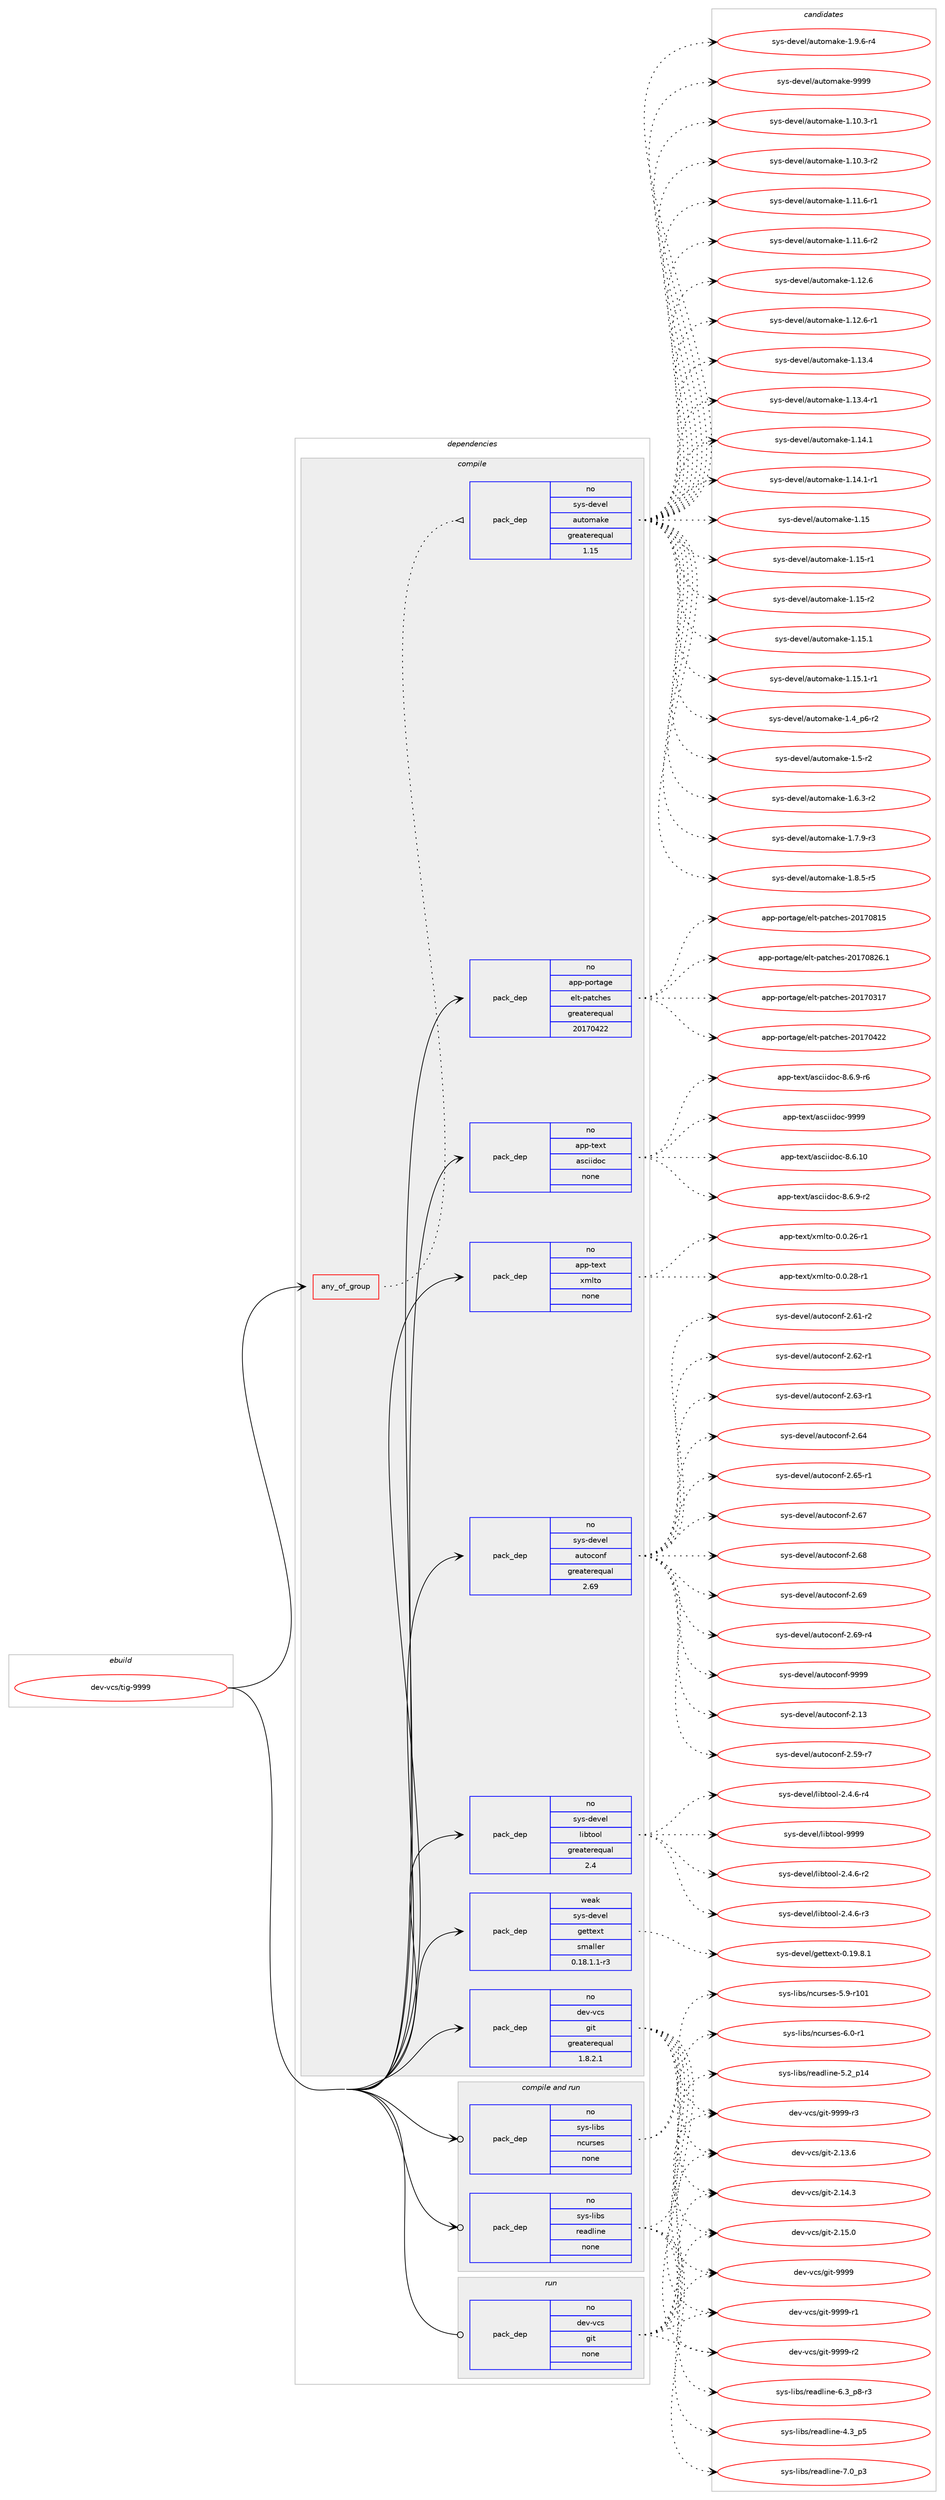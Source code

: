 digraph prolog {

# *************
# Graph options
# *************

newrank=true;
concentrate=true;
compound=true;
graph [rankdir=LR,fontname=Helvetica,fontsize=10,ranksep=1.5];#, ranksep=2.5, nodesep=0.2];
edge  [arrowhead=vee];
node  [fontname=Helvetica,fontsize=10];

# **********
# The ebuild
# **********

subgraph cluster_leftcol {
color=gray;
rank=same;
label=<<i>ebuild</i>>;
id [label="dev-vcs/tig-9999", color=red, width=4, href="../dev-vcs/tig-9999.svg"];
}

# ****************
# The dependencies
# ****************

subgraph cluster_midcol {
color=gray;
label=<<i>dependencies</i>>;
subgraph cluster_compile {
fillcolor="#eeeeee";
style=filled;
label=<<i>compile</i>>;
subgraph any4285 {
dependency292168 [label=<<TABLE BORDER="0" CELLBORDER="1" CELLSPACING="0" CELLPADDING="4"><TR><TD CELLPADDING="10">any_of_group</TD></TR></TABLE>>, shape=none, color=red];subgraph pack208287 {
dependency292169 [label=<<TABLE BORDER="0" CELLBORDER="1" CELLSPACING="0" CELLPADDING="4" WIDTH="220"><TR><TD ROWSPAN="6" CELLPADDING="30">pack_dep</TD></TR><TR><TD WIDTH="110">no</TD></TR><TR><TD>sys-devel</TD></TR><TR><TD>automake</TD></TR><TR><TD>greaterequal</TD></TR><TR><TD>1.15</TD></TR></TABLE>>, shape=none, color=blue];
}
dependency292168:e -> dependency292169:w [weight=20,style="dotted",arrowhead="oinv"];
}
id:e -> dependency292168:w [weight=20,style="solid",arrowhead="vee"];
subgraph pack208288 {
dependency292170 [label=<<TABLE BORDER="0" CELLBORDER="1" CELLSPACING="0" CELLPADDING="4" WIDTH="220"><TR><TD ROWSPAN="6" CELLPADDING="30">pack_dep</TD></TR><TR><TD WIDTH="110">no</TD></TR><TR><TD>app-portage</TD></TR><TR><TD>elt-patches</TD></TR><TR><TD>greaterequal</TD></TR><TR><TD>20170422</TD></TR></TABLE>>, shape=none, color=blue];
}
id:e -> dependency292170:w [weight=20,style="solid",arrowhead="vee"];
subgraph pack208289 {
dependency292171 [label=<<TABLE BORDER="0" CELLBORDER="1" CELLSPACING="0" CELLPADDING="4" WIDTH="220"><TR><TD ROWSPAN="6" CELLPADDING="30">pack_dep</TD></TR><TR><TD WIDTH="110">no</TD></TR><TR><TD>app-text</TD></TR><TR><TD>asciidoc</TD></TR><TR><TD>none</TD></TR><TR><TD></TD></TR></TABLE>>, shape=none, color=blue];
}
id:e -> dependency292171:w [weight=20,style="solid",arrowhead="vee"];
subgraph pack208290 {
dependency292172 [label=<<TABLE BORDER="0" CELLBORDER="1" CELLSPACING="0" CELLPADDING="4" WIDTH="220"><TR><TD ROWSPAN="6" CELLPADDING="30">pack_dep</TD></TR><TR><TD WIDTH="110">no</TD></TR><TR><TD>app-text</TD></TR><TR><TD>xmlto</TD></TR><TR><TD>none</TD></TR><TR><TD></TD></TR></TABLE>>, shape=none, color=blue];
}
id:e -> dependency292172:w [weight=20,style="solid",arrowhead="vee"];
subgraph pack208291 {
dependency292173 [label=<<TABLE BORDER="0" CELLBORDER="1" CELLSPACING="0" CELLPADDING="4" WIDTH="220"><TR><TD ROWSPAN="6" CELLPADDING="30">pack_dep</TD></TR><TR><TD WIDTH="110">no</TD></TR><TR><TD>dev-vcs</TD></TR><TR><TD>git</TD></TR><TR><TD>greaterequal</TD></TR><TR><TD>1.8.2.1</TD></TR></TABLE>>, shape=none, color=blue];
}
id:e -> dependency292173:w [weight=20,style="solid",arrowhead="vee"];
subgraph pack208292 {
dependency292174 [label=<<TABLE BORDER="0" CELLBORDER="1" CELLSPACING="0" CELLPADDING="4" WIDTH="220"><TR><TD ROWSPAN="6" CELLPADDING="30">pack_dep</TD></TR><TR><TD WIDTH="110">no</TD></TR><TR><TD>sys-devel</TD></TR><TR><TD>autoconf</TD></TR><TR><TD>greaterequal</TD></TR><TR><TD>2.69</TD></TR></TABLE>>, shape=none, color=blue];
}
id:e -> dependency292174:w [weight=20,style="solid",arrowhead="vee"];
subgraph pack208293 {
dependency292175 [label=<<TABLE BORDER="0" CELLBORDER="1" CELLSPACING="0" CELLPADDING="4" WIDTH="220"><TR><TD ROWSPAN="6" CELLPADDING="30">pack_dep</TD></TR><TR><TD WIDTH="110">no</TD></TR><TR><TD>sys-devel</TD></TR><TR><TD>libtool</TD></TR><TR><TD>greaterequal</TD></TR><TR><TD>2.4</TD></TR></TABLE>>, shape=none, color=blue];
}
id:e -> dependency292175:w [weight=20,style="solid",arrowhead="vee"];
subgraph pack208294 {
dependency292176 [label=<<TABLE BORDER="0" CELLBORDER="1" CELLSPACING="0" CELLPADDING="4" WIDTH="220"><TR><TD ROWSPAN="6" CELLPADDING="30">pack_dep</TD></TR><TR><TD WIDTH="110">weak</TD></TR><TR><TD>sys-devel</TD></TR><TR><TD>gettext</TD></TR><TR><TD>smaller</TD></TR><TR><TD>0.18.1.1-r3</TD></TR></TABLE>>, shape=none, color=blue];
}
id:e -> dependency292176:w [weight=20,style="solid",arrowhead="vee"];
}
subgraph cluster_compileandrun {
fillcolor="#eeeeee";
style=filled;
label=<<i>compile and run</i>>;
subgraph pack208295 {
dependency292177 [label=<<TABLE BORDER="0" CELLBORDER="1" CELLSPACING="0" CELLPADDING="4" WIDTH="220"><TR><TD ROWSPAN="6" CELLPADDING="30">pack_dep</TD></TR><TR><TD WIDTH="110">no</TD></TR><TR><TD>sys-libs</TD></TR><TR><TD>ncurses</TD></TR><TR><TD>none</TD></TR><TR><TD></TD></TR></TABLE>>, shape=none, color=blue];
}
id:e -> dependency292177:w [weight=20,style="solid",arrowhead="odotvee"];
subgraph pack208296 {
dependency292178 [label=<<TABLE BORDER="0" CELLBORDER="1" CELLSPACING="0" CELLPADDING="4" WIDTH="220"><TR><TD ROWSPAN="6" CELLPADDING="30">pack_dep</TD></TR><TR><TD WIDTH="110">no</TD></TR><TR><TD>sys-libs</TD></TR><TR><TD>readline</TD></TR><TR><TD>none</TD></TR><TR><TD></TD></TR></TABLE>>, shape=none, color=blue];
}
id:e -> dependency292178:w [weight=20,style="solid",arrowhead="odotvee"];
}
subgraph cluster_run {
fillcolor="#eeeeee";
style=filled;
label=<<i>run</i>>;
subgraph pack208297 {
dependency292179 [label=<<TABLE BORDER="0" CELLBORDER="1" CELLSPACING="0" CELLPADDING="4" WIDTH="220"><TR><TD ROWSPAN="6" CELLPADDING="30">pack_dep</TD></TR><TR><TD WIDTH="110">no</TD></TR><TR><TD>dev-vcs</TD></TR><TR><TD>git</TD></TR><TR><TD>none</TD></TR><TR><TD></TD></TR></TABLE>>, shape=none, color=blue];
}
id:e -> dependency292179:w [weight=20,style="solid",arrowhead="odot"];
}
}

# **************
# The candidates
# **************

subgraph cluster_choices {
rank=same;
color=gray;
label=<<i>candidates</i>>;

subgraph choice208287 {
color=black;
nodesep=1;
choice11512111545100101118101108479711711611110997107101454946494846514511449 [label="sys-devel/automake-1.10.3-r1", color=red, width=4,href="../sys-devel/automake-1.10.3-r1.svg"];
choice11512111545100101118101108479711711611110997107101454946494846514511450 [label="sys-devel/automake-1.10.3-r2", color=red, width=4,href="../sys-devel/automake-1.10.3-r2.svg"];
choice11512111545100101118101108479711711611110997107101454946494946544511449 [label="sys-devel/automake-1.11.6-r1", color=red, width=4,href="../sys-devel/automake-1.11.6-r1.svg"];
choice11512111545100101118101108479711711611110997107101454946494946544511450 [label="sys-devel/automake-1.11.6-r2", color=red, width=4,href="../sys-devel/automake-1.11.6-r2.svg"];
choice1151211154510010111810110847971171161111099710710145494649504654 [label="sys-devel/automake-1.12.6", color=red, width=4,href="../sys-devel/automake-1.12.6.svg"];
choice11512111545100101118101108479711711611110997107101454946495046544511449 [label="sys-devel/automake-1.12.6-r1", color=red, width=4,href="../sys-devel/automake-1.12.6-r1.svg"];
choice1151211154510010111810110847971171161111099710710145494649514652 [label="sys-devel/automake-1.13.4", color=red, width=4,href="../sys-devel/automake-1.13.4.svg"];
choice11512111545100101118101108479711711611110997107101454946495146524511449 [label="sys-devel/automake-1.13.4-r1", color=red, width=4,href="../sys-devel/automake-1.13.4-r1.svg"];
choice1151211154510010111810110847971171161111099710710145494649524649 [label="sys-devel/automake-1.14.1", color=red, width=4,href="../sys-devel/automake-1.14.1.svg"];
choice11512111545100101118101108479711711611110997107101454946495246494511449 [label="sys-devel/automake-1.14.1-r1", color=red, width=4,href="../sys-devel/automake-1.14.1-r1.svg"];
choice115121115451001011181011084797117116111109971071014549464953 [label="sys-devel/automake-1.15", color=red, width=4,href="../sys-devel/automake-1.15.svg"];
choice1151211154510010111810110847971171161111099710710145494649534511449 [label="sys-devel/automake-1.15-r1", color=red, width=4,href="../sys-devel/automake-1.15-r1.svg"];
choice1151211154510010111810110847971171161111099710710145494649534511450 [label="sys-devel/automake-1.15-r2", color=red, width=4,href="../sys-devel/automake-1.15-r2.svg"];
choice1151211154510010111810110847971171161111099710710145494649534649 [label="sys-devel/automake-1.15.1", color=red, width=4,href="../sys-devel/automake-1.15.1.svg"];
choice11512111545100101118101108479711711611110997107101454946495346494511449 [label="sys-devel/automake-1.15.1-r1", color=red, width=4,href="../sys-devel/automake-1.15.1-r1.svg"];
choice115121115451001011181011084797117116111109971071014549465295112544511450 [label="sys-devel/automake-1.4_p6-r2", color=red, width=4,href="../sys-devel/automake-1.4_p6-r2.svg"];
choice11512111545100101118101108479711711611110997107101454946534511450 [label="sys-devel/automake-1.5-r2", color=red, width=4,href="../sys-devel/automake-1.5-r2.svg"];
choice115121115451001011181011084797117116111109971071014549465446514511450 [label="sys-devel/automake-1.6.3-r2", color=red, width=4,href="../sys-devel/automake-1.6.3-r2.svg"];
choice115121115451001011181011084797117116111109971071014549465546574511451 [label="sys-devel/automake-1.7.9-r3", color=red, width=4,href="../sys-devel/automake-1.7.9-r3.svg"];
choice115121115451001011181011084797117116111109971071014549465646534511453 [label="sys-devel/automake-1.8.5-r5", color=red, width=4,href="../sys-devel/automake-1.8.5-r5.svg"];
choice115121115451001011181011084797117116111109971071014549465746544511452 [label="sys-devel/automake-1.9.6-r4", color=red, width=4,href="../sys-devel/automake-1.9.6-r4.svg"];
choice115121115451001011181011084797117116111109971071014557575757 [label="sys-devel/automake-9999", color=red, width=4,href="../sys-devel/automake-9999.svg"];
dependency292169:e -> choice11512111545100101118101108479711711611110997107101454946494846514511449:w [style=dotted,weight="100"];
dependency292169:e -> choice11512111545100101118101108479711711611110997107101454946494846514511450:w [style=dotted,weight="100"];
dependency292169:e -> choice11512111545100101118101108479711711611110997107101454946494946544511449:w [style=dotted,weight="100"];
dependency292169:e -> choice11512111545100101118101108479711711611110997107101454946494946544511450:w [style=dotted,weight="100"];
dependency292169:e -> choice1151211154510010111810110847971171161111099710710145494649504654:w [style=dotted,weight="100"];
dependency292169:e -> choice11512111545100101118101108479711711611110997107101454946495046544511449:w [style=dotted,weight="100"];
dependency292169:e -> choice1151211154510010111810110847971171161111099710710145494649514652:w [style=dotted,weight="100"];
dependency292169:e -> choice11512111545100101118101108479711711611110997107101454946495146524511449:w [style=dotted,weight="100"];
dependency292169:e -> choice1151211154510010111810110847971171161111099710710145494649524649:w [style=dotted,weight="100"];
dependency292169:e -> choice11512111545100101118101108479711711611110997107101454946495246494511449:w [style=dotted,weight="100"];
dependency292169:e -> choice115121115451001011181011084797117116111109971071014549464953:w [style=dotted,weight="100"];
dependency292169:e -> choice1151211154510010111810110847971171161111099710710145494649534511449:w [style=dotted,weight="100"];
dependency292169:e -> choice1151211154510010111810110847971171161111099710710145494649534511450:w [style=dotted,weight="100"];
dependency292169:e -> choice1151211154510010111810110847971171161111099710710145494649534649:w [style=dotted,weight="100"];
dependency292169:e -> choice11512111545100101118101108479711711611110997107101454946495346494511449:w [style=dotted,weight="100"];
dependency292169:e -> choice115121115451001011181011084797117116111109971071014549465295112544511450:w [style=dotted,weight="100"];
dependency292169:e -> choice11512111545100101118101108479711711611110997107101454946534511450:w [style=dotted,weight="100"];
dependency292169:e -> choice115121115451001011181011084797117116111109971071014549465446514511450:w [style=dotted,weight="100"];
dependency292169:e -> choice115121115451001011181011084797117116111109971071014549465546574511451:w [style=dotted,weight="100"];
dependency292169:e -> choice115121115451001011181011084797117116111109971071014549465646534511453:w [style=dotted,weight="100"];
dependency292169:e -> choice115121115451001011181011084797117116111109971071014549465746544511452:w [style=dotted,weight="100"];
dependency292169:e -> choice115121115451001011181011084797117116111109971071014557575757:w [style=dotted,weight="100"];
}
subgraph choice208288 {
color=black;
nodesep=1;
choice97112112451121111141169710310147101108116451129711699104101115455048495548514955 [label="app-portage/elt-patches-20170317", color=red, width=4,href="../app-portage/elt-patches-20170317.svg"];
choice97112112451121111141169710310147101108116451129711699104101115455048495548525050 [label="app-portage/elt-patches-20170422", color=red, width=4,href="../app-portage/elt-patches-20170422.svg"];
choice97112112451121111141169710310147101108116451129711699104101115455048495548564953 [label="app-portage/elt-patches-20170815", color=red, width=4,href="../app-portage/elt-patches-20170815.svg"];
choice971121124511211111411697103101471011081164511297116991041011154550484955485650544649 [label="app-portage/elt-patches-20170826.1", color=red, width=4,href="../app-portage/elt-patches-20170826.1.svg"];
dependency292170:e -> choice97112112451121111141169710310147101108116451129711699104101115455048495548514955:w [style=dotted,weight="100"];
dependency292170:e -> choice97112112451121111141169710310147101108116451129711699104101115455048495548525050:w [style=dotted,weight="100"];
dependency292170:e -> choice97112112451121111141169710310147101108116451129711699104101115455048495548564953:w [style=dotted,weight="100"];
dependency292170:e -> choice971121124511211111411697103101471011081164511297116991041011154550484955485650544649:w [style=dotted,weight="100"];
}
subgraph choice208289 {
color=black;
nodesep=1;
choice97112112451161011201164797115991051051001119945564654464948 [label="app-text/asciidoc-8.6.10", color=red, width=4,href="../app-text/asciidoc-8.6.10.svg"];
choice9711211245116101120116479711599105105100111994556465446574511450 [label="app-text/asciidoc-8.6.9-r2", color=red, width=4,href="../app-text/asciidoc-8.6.9-r2.svg"];
choice9711211245116101120116479711599105105100111994556465446574511454 [label="app-text/asciidoc-8.6.9-r6", color=red, width=4,href="../app-text/asciidoc-8.6.9-r6.svg"];
choice9711211245116101120116479711599105105100111994557575757 [label="app-text/asciidoc-9999", color=red, width=4,href="../app-text/asciidoc-9999.svg"];
dependency292171:e -> choice97112112451161011201164797115991051051001119945564654464948:w [style=dotted,weight="100"];
dependency292171:e -> choice9711211245116101120116479711599105105100111994556465446574511450:w [style=dotted,weight="100"];
dependency292171:e -> choice9711211245116101120116479711599105105100111994556465446574511454:w [style=dotted,weight="100"];
dependency292171:e -> choice9711211245116101120116479711599105105100111994557575757:w [style=dotted,weight="100"];
}
subgraph choice208290 {
color=black;
nodesep=1;
choice971121124511610112011647120109108116111454846484650544511449 [label="app-text/xmlto-0.0.26-r1", color=red, width=4,href="../app-text/xmlto-0.0.26-r1.svg"];
choice971121124511610112011647120109108116111454846484650564511449 [label="app-text/xmlto-0.0.28-r1", color=red, width=4,href="../app-text/xmlto-0.0.28-r1.svg"];
dependency292172:e -> choice971121124511610112011647120109108116111454846484650544511449:w [style=dotted,weight="100"];
dependency292172:e -> choice971121124511610112011647120109108116111454846484650564511449:w [style=dotted,weight="100"];
}
subgraph choice208291 {
color=black;
nodesep=1;
choice10010111845118991154710310511645504649514654 [label="dev-vcs/git-2.13.6", color=red, width=4,href="../dev-vcs/git-2.13.6.svg"];
choice10010111845118991154710310511645504649524651 [label="dev-vcs/git-2.14.3", color=red, width=4,href="../dev-vcs/git-2.14.3.svg"];
choice10010111845118991154710310511645504649534648 [label="dev-vcs/git-2.15.0", color=red, width=4,href="../dev-vcs/git-2.15.0.svg"];
choice1001011184511899115471031051164557575757 [label="dev-vcs/git-9999", color=red, width=4,href="../dev-vcs/git-9999.svg"];
choice10010111845118991154710310511645575757574511449 [label="dev-vcs/git-9999-r1", color=red, width=4,href="../dev-vcs/git-9999-r1.svg"];
choice10010111845118991154710310511645575757574511450 [label="dev-vcs/git-9999-r2", color=red, width=4,href="../dev-vcs/git-9999-r2.svg"];
choice10010111845118991154710310511645575757574511451 [label="dev-vcs/git-9999-r3", color=red, width=4,href="../dev-vcs/git-9999-r3.svg"];
dependency292173:e -> choice10010111845118991154710310511645504649514654:w [style=dotted,weight="100"];
dependency292173:e -> choice10010111845118991154710310511645504649524651:w [style=dotted,weight="100"];
dependency292173:e -> choice10010111845118991154710310511645504649534648:w [style=dotted,weight="100"];
dependency292173:e -> choice1001011184511899115471031051164557575757:w [style=dotted,weight="100"];
dependency292173:e -> choice10010111845118991154710310511645575757574511449:w [style=dotted,weight="100"];
dependency292173:e -> choice10010111845118991154710310511645575757574511450:w [style=dotted,weight="100"];
dependency292173:e -> choice10010111845118991154710310511645575757574511451:w [style=dotted,weight="100"];
}
subgraph choice208292 {
color=black;
nodesep=1;
choice115121115451001011181011084797117116111991111101024550464951 [label="sys-devel/autoconf-2.13", color=red, width=4,href="../sys-devel/autoconf-2.13.svg"];
choice1151211154510010111810110847971171161119911111010245504653574511455 [label="sys-devel/autoconf-2.59-r7", color=red, width=4,href="../sys-devel/autoconf-2.59-r7.svg"];
choice1151211154510010111810110847971171161119911111010245504654494511450 [label="sys-devel/autoconf-2.61-r2", color=red, width=4,href="../sys-devel/autoconf-2.61-r2.svg"];
choice1151211154510010111810110847971171161119911111010245504654504511449 [label="sys-devel/autoconf-2.62-r1", color=red, width=4,href="../sys-devel/autoconf-2.62-r1.svg"];
choice1151211154510010111810110847971171161119911111010245504654514511449 [label="sys-devel/autoconf-2.63-r1", color=red, width=4,href="../sys-devel/autoconf-2.63-r1.svg"];
choice115121115451001011181011084797117116111991111101024550465452 [label="sys-devel/autoconf-2.64", color=red, width=4,href="../sys-devel/autoconf-2.64.svg"];
choice1151211154510010111810110847971171161119911111010245504654534511449 [label="sys-devel/autoconf-2.65-r1", color=red, width=4,href="../sys-devel/autoconf-2.65-r1.svg"];
choice115121115451001011181011084797117116111991111101024550465455 [label="sys-devel/autoconf-2.67", color=red, width=4,href="../sys-devel/autoconf-2.67.svg"];
choice115121115451001011181011084797117116111991111101024550465456 [label="sys-devel/autoconf-2.68", color=red, width=4,href="../sys-devel/autoconf-2.68.svg"];
choice115121115451001011181011084797117116111991111101024550465457 [label="sys-devel/autoconf-2.69", color=red, width=4,href="../sys-devel/autoconf-2.69.svg"];
choice1151211154510010111810110847971171161119911111010245504654574511452 [label="sys-devel/autoconf-2.69-r4", color=red, width=4,href="../sys-devel/autoconf-2.69-r4.svg"];
choice115121115451001011181011084797117116111991111101024557575757 [label="sys-devel/autoconf-9999", color=red, width=4,href="../sys-devel/autoconf-9999.svg"];
dependency292174:e -> choice115121115451001011181011084797117116111991111101024550464951:w [style=dotted,weight="100"];
dependency292174:e -> choice1151211154510010111810110847971171161119911111010245504653574511455:w [style=dotted,weight="100"];
dependency292174:e -> choice1151211154510010111810110847971171161119911111010245504654494511450:w [style=dotted,weight="100"];
dependency292174:e -> choice1151211154510010111810110847971171161119911111010245504654504511449:w [style=dotted,weight="100"];
dependency292174:e -> choice1151211154510010111810110847971171161119911111010245504654514511449:w [style=dotted,weight="100"];
dependency292174:e -> choice115121115451001011181011084797117116111991111101024550465452:w [style=dotted,weight="100"];
dependency292174:e -> choice1151211154510010111810110847971171161119911111010245504654534511449:w [style=dotted,weight="100"];
dependency292174:e -> choice115121115451001011181011084797117116111991111101024550465455:w [style=dotted,weight="100"];
dependency292174:e -> choice115121115451001011181011084797117116111991111101024550465456:w [style=dotted,weight="100"];
dependency292174:e -> choice115121115451001011181011084797117116111991111101024550465457:w [style=dotted,weight="100"];
dependency292174:e -> choice1151211154510010111810110847971171161119911111010245504654574511452:w [style=dotted,weight="100"];
dependency292174:e -> choice115121115451001011181011084797117116111991111101024557575757:w [style=dotted,weight="100"];
}
subgraph choice208293 {
color=black;
nodesep=1;
choice1151211154510010111810110847108105981161111111084550465246544511450 [label="sys-devel/libtool-2.4.6-r2", color=red, width=4,href="../sys-devel/libtool-2.4.6-r2.svg"];
choice1151211154510010111810110847108105981161111111084550465246544511451 [label="sys-devel/libtool-2.4.6-r3", color=red, width=4,href="../sys-devel/libtool-2.4.6-r3.svg"];
choice1151211154510010111810110847108105981161111111084550465246544511452 [label="sys-devel/libtool-2.4.6-r4", color=red, width=4,href="../sys-devel/libtool-2.4.6-r4.svg"];
choice1151211154510010111810110847108105981161111111084557575757 [label="sys-devel/libtool-9999", color=red, width=4,href="../sys-devel/libtool-9999.svg"];
dependency292175:e -> choice1151211154510010111810110847108105981161111111084550465246544511450:w [style=dotted,weight="100"];
dependency292175:e -> choice1151211154510010111810110847108105981161111111084550465246544511451:w [style=dotted,weight="100"];
dependency292175:e -> choice1151211154510010111810110847108105981161111111084550465246544511452:w [style=dotted,weight="100"];
dependency292175:e -> choice1151211154510010111810110847108105981161111111084557575757:w [style=dotted,weight="100"];
}
subgraph choice208294 {
color=black;
nodesep=1;
choice1151211154510010111810110847103101116116101120116454846495746564649 [label="sys-devel/gettext-0.19.8.1", color=red, width=4,href="../sys-devel/gettext-0.19.8.1.svg"];
dependency292176:e -> choice1151211154510010111810110847103101116116101120116454846495746564649:w [style=dotted,weight="100"];
}
subgraph choice208295 {
color=black;
nodesep=1;
choice115121115451081059811547110991171141151011154553465745114494849 [label="sys-libs/ncurses-5.9-r101", color=red, width=4,href="../sys-libs/ncurses-5.9-r101.svg"];
choice11512111545108105981154711099117114115101115455446484511449 [label="sys-libs/ncurses-6.0-r1", color=red, width=4,href="../sys-libs/ncurses-6.0-r1.svg"];
dependency292177:e -> choice115121115451081059811547110991171141151011154553465745114494849:w [style=dotted,weight="100"];
dependency292177:e -> choice11512111545108105981154711099117114115101115455446484511449:w [style=dotted,weight="100"];
}
subgraph choice208296 {
color=black;
nodesep=1;
choice11512111545108105981154711410197100108105110101455246519511253 [label="sys-libs/readline-4.3_p5", color=red, width=4,href="../sys-libs/readline-4.3_p5.svg"];
choice1151211154510810598115471141019710010810511010145534650951124952 [label="sys-libs/readline-5.2_p14", color=red, width=4,href="../sys-libs/readline-5.2_p14.svg"];
choice115121115451081059811547114101971001081051101014554465195112564511451 [label="sys-libs/readline-6.3_p8-r3", color=red, width=4,href="../sys-libs/readline-6.3_p8-r3.svg"];
choice11512111545108105981154711410197100108105110101455546489511251 [label="sys-libs/readline-7.0_p3", color=red, width=4,href="../sys-libs/readline-7.0_p3.svg"];
dependency292178:e -> choice11512111545108105981154711410197100108105110101455246519511253:w [style=dotted,weight="100"];
dependency292178:e -> choice1151211154510810598115471141019710010810511010145534650951124952:w [style=dotted,weight="100"];
dependency292178:e -> choice115121115451081059811547114101971001081051101014554465195112564511451:w [style=dotted,weight="100"];
dependency292178:e -> choice11512111545108105981154711410197100108105110101455546489511251:w [style=dotted,weight="100"];
}
subgraph choice208297 {
color=black;
nodesep=1;
choice10010111845118991154710310511645504649514654 [label="dev-vcs/git-2.13.6", color=red, width=4,href="../dev-vcs/git-2.13.6.svg"];
choice10010111845118991154710310511645504649524651 [label="dev-vcs/git-2.14.3", color=red, width=4,href="../dev-vcs/git-2.14.3.svg"];
choice10010111845118991154710310511645504649534648 [label="dev-vcs/git-2.15.0", color=red, width=4,href="../dev-vcs/git-2.15.0.svg"];
choice1001011184511899115471031051164557575757 [label="dev-vcs/git-9999", color=red, width=4,href="../dev-vcs/git-9999.svg"];
choice10010111845118991154710310511645575757574511449 [label="dev-vcs/git-9999-r1", color=red, width=4,href="../dev-vcs/git-9999-r1.svg"];
choice10010111845118991154710310511645575757574511450 [label="dev-vcs/git-9999-r2", color=red, width=4,href="../dev-vcs/git-9999-r2.svg"];
choice10010111845118991154710310511645575757574511451 [label="dev-vcs/git-9999-r3", color=red, width=4,href="../dev-vcs/git-9999-r3.svg"];
dependency292179:e -> choice10010111845118991154710310511645504649514654:w [style=dotted,weight="100"];
dependency292179:e -> choice10010111845118991154710310511645504649524651:w [style=dotted,weight="100"];
dependency292179:e -> choice10010111845118991154710310511645504649534648:w [style=dotted,weight="100"];
dependency292179:e -> choice1001011184511899115471031051164557575757:w [style=dotted,weight="100"];
dependency292179:e -> choice10010111845118991154710310511645575757574511449:w [style=dotted,weight="100"];
dependency292179:e -> choice10010111845118991154710310511645575757574511450:w [style=dotted,weight="100"];
dependency292179:e -> choice10010111845118991154710310511645575757574511451:w [style=dotted,weight="100"];
}
}

}
